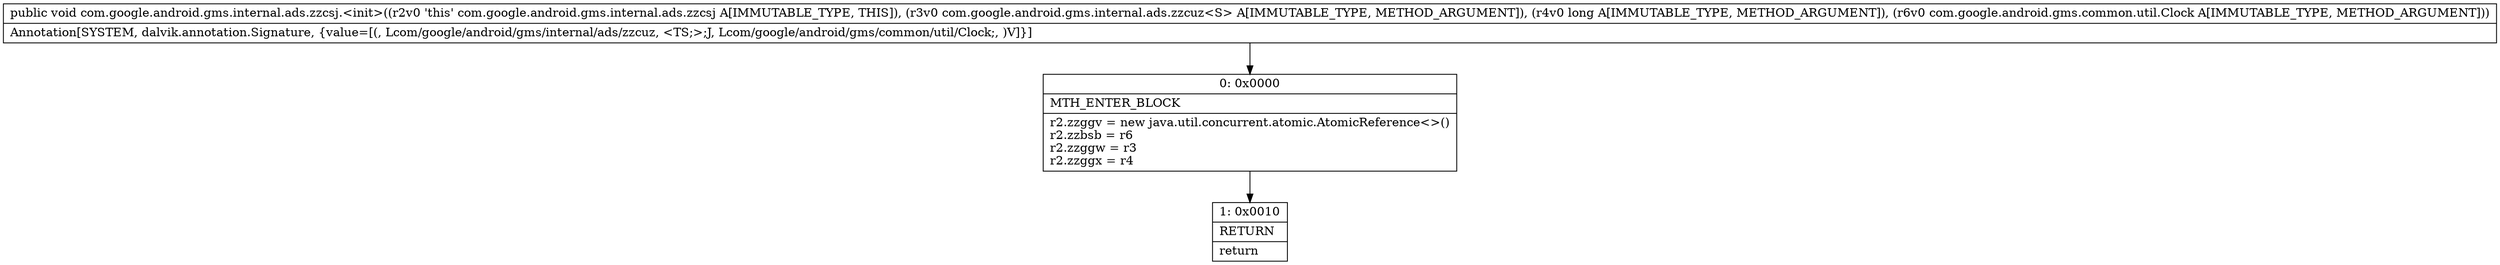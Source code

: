 digraph "CFG forcom.google.android.gms.internal.ads.zzcsj.\<init\>(Lcom\/google\/android\/gms\/internal\/ads\/zzcuz;JLcom\/google\/android\/gms\/common\/util\/Clock;)V" {
Node_0 [shape=record,label="{0\:\ 0x0000|MTH_ENTER_BLOCK\l|r2.zzggv = new java.util.concurrent.atomic.AtomicReference\<\>()\lr2.zzbsb = r6\lr2.zzggw = r3\lr2.zzggx = r4\l}"];
Node_1 [shape=record,label="{1\:\ 0x0010|RETURN\l|return\l}"];
MethodNode[shape=record,label="{public void com.google.android.gms.internal.ads.zzcsj.\<init\>((r2v0 'this' com.google.android.gms.internal.ads.zzcsj A[IMMUTABLE_TYPE, THIS]), (r3v0 com.google.android.gms.internal.ads.zzcuz\<S\> A[IMMUTABLE_TYPE, METHOD_ARGUMENT]), (r4v0 long A[IMMUTABLE_TYPE, METHOD_ARGUMENT]), (r6v0 com.google.android.gms.common.util.Clock A[IMMUTABLE_TYPE, METHOD_ARGUMENT]))  | Annotation[SYSTEM, dalvik.annotation.Signature, \{value=[(, Lcom\/google\/android\/gms\/internal\/ads\/zzcuz, \<TS;\>;J, Lcom\/google\/android\/gms\/common\/util\/Clock;, )V]\}]\l}"];
MethodNode -> Node_0;
Node_0 -> Node_1;
}

